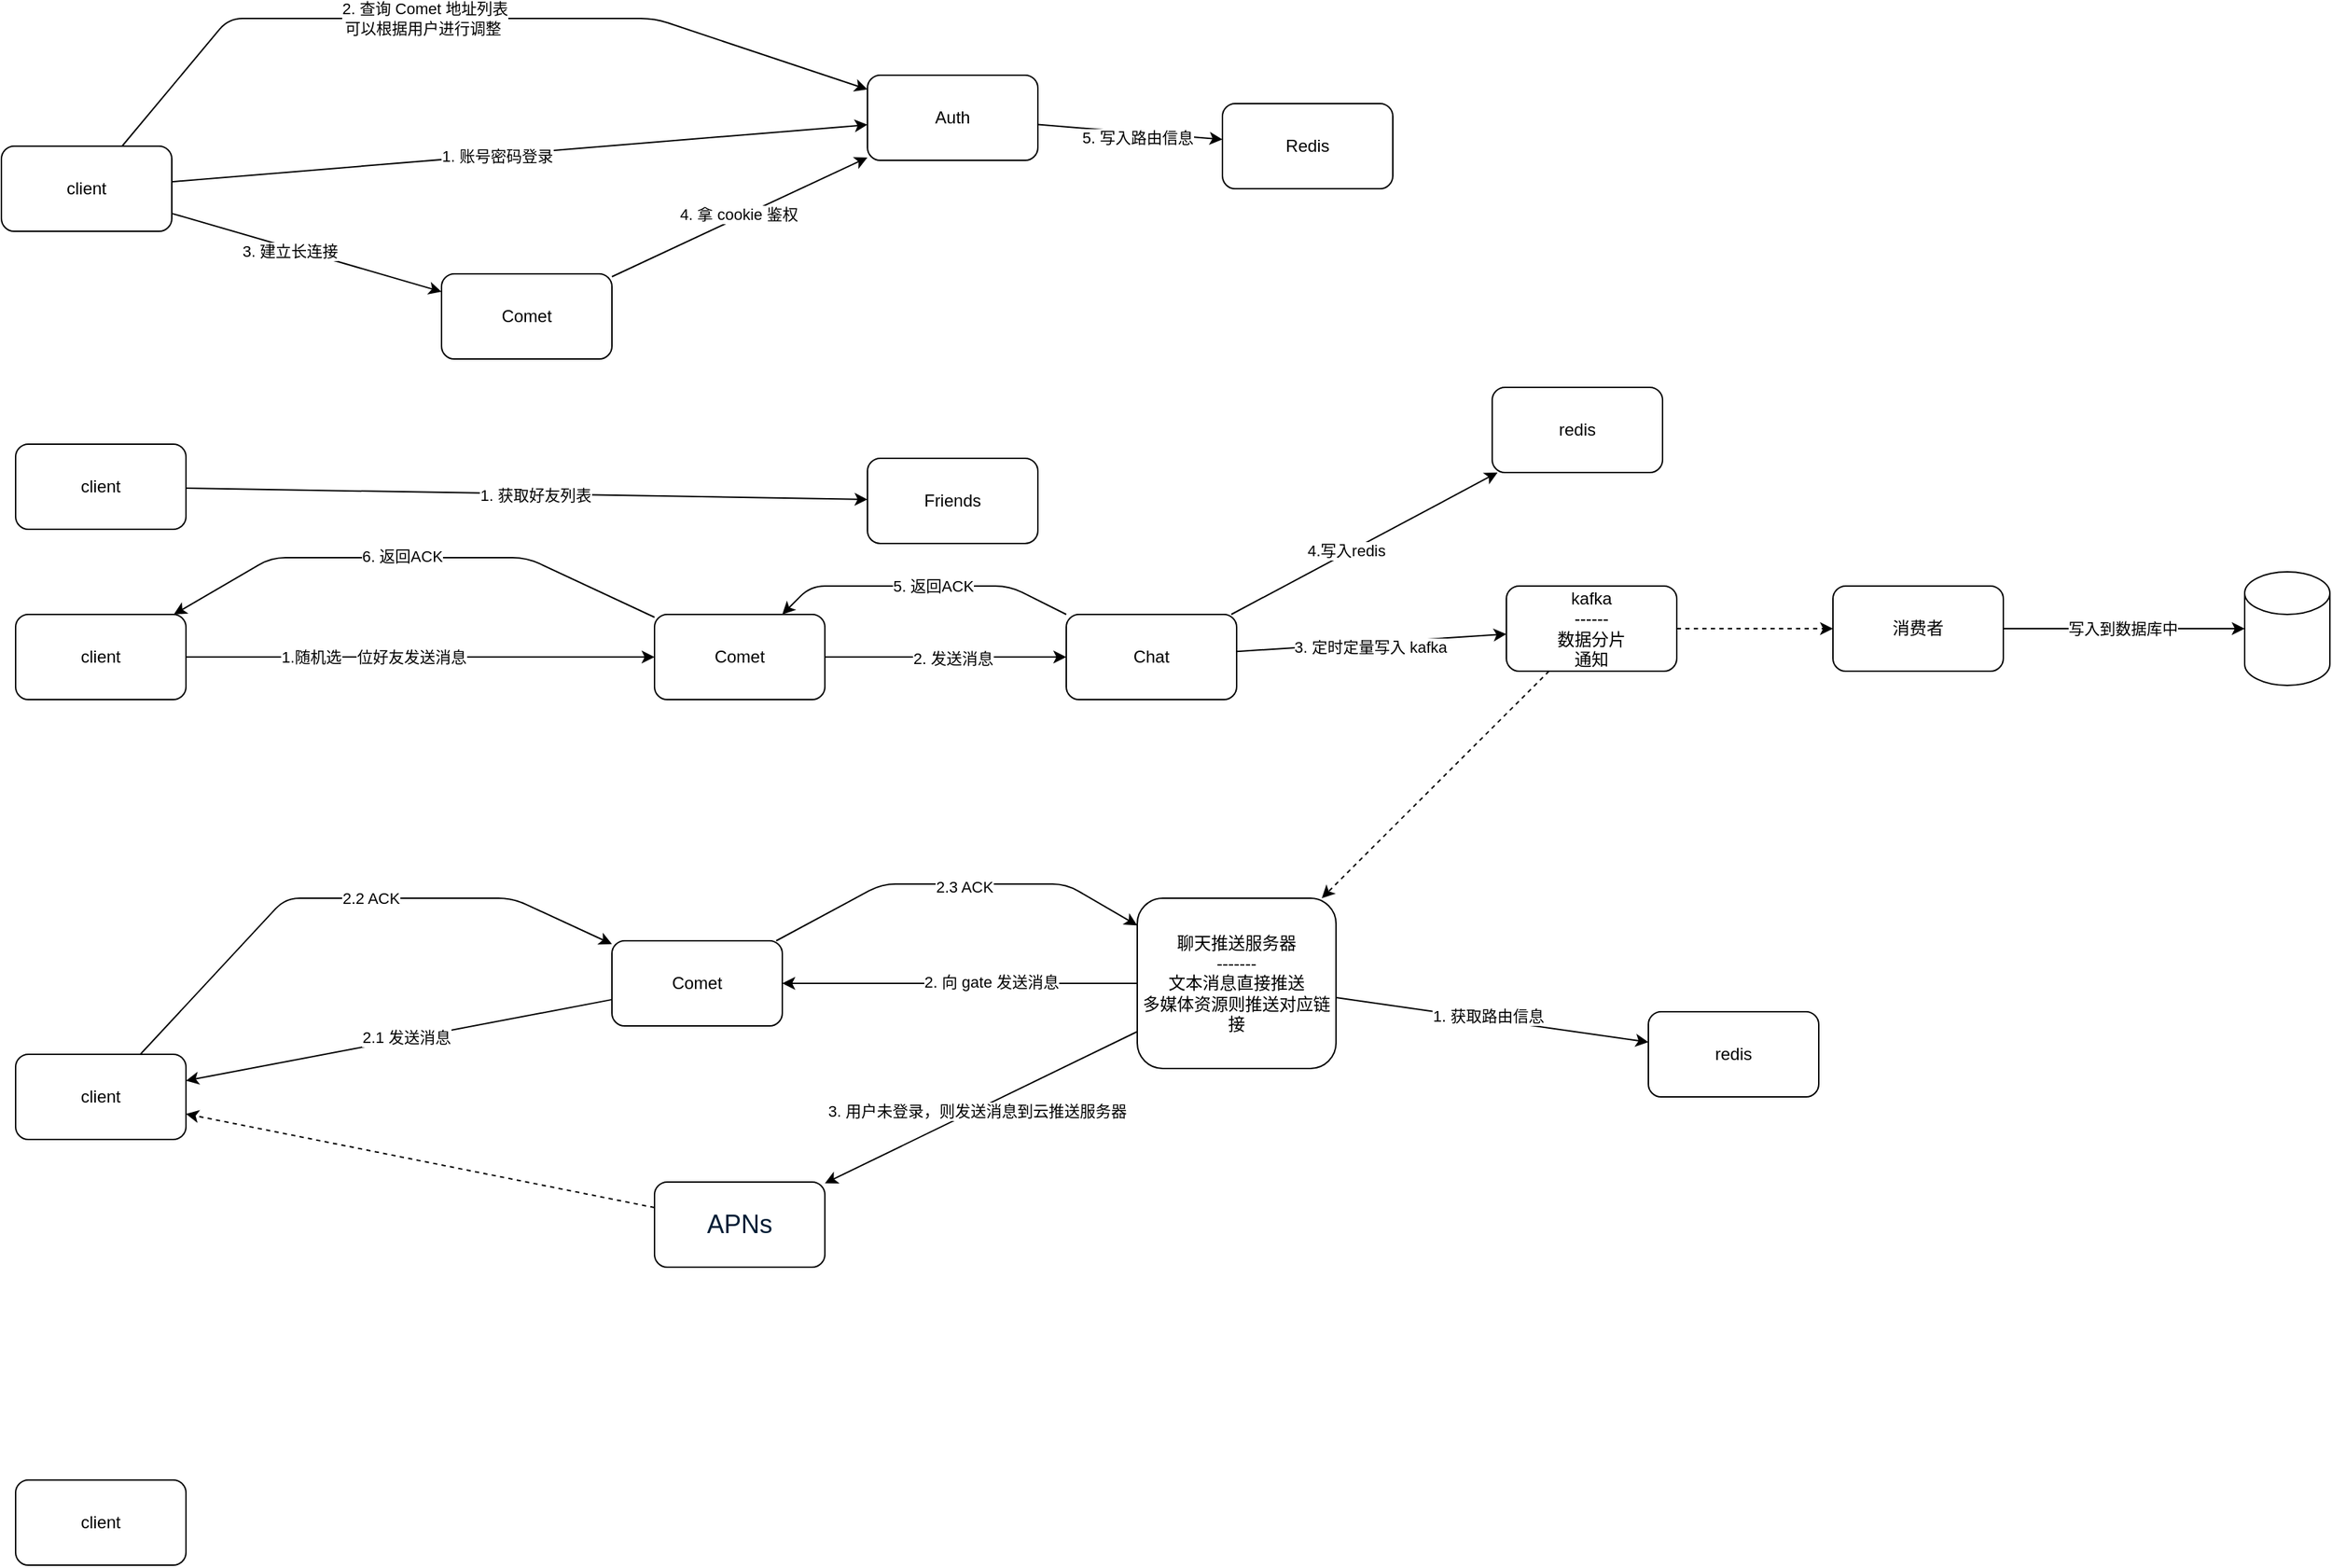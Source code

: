 <mxfile>
    <diagram id="4oIPlBdlR_EqfghesVEE" name="Page-1">
        <mxGraphModel dx="1228" dy="698" grid="1" gridSize="10" guides="1" tooltips="1" connect="1" arrows="1" fold="1" page="1" pageScale="1" pageWidth="827" pageHeight="1169" math="0" shadow="0">
            <root>
                <mxCell id="0"/>
                <mxCell id="1" parent="0"/>
                <mxCell id="4" value="" style="edgeStyle=none;html=1;" edge="1" parent="1" source="2" target="3">
                    <mxGeometry relative="1" as="geometry"/>
                </mxCell>
                <mxCell id="5" value="1. 账号密码登录" style="edgeLabel;html=1;align=center;verticalAlign=middle;resizable=0;points=[];" vertex="1" connectable="0" parent="4">
                    <mxGeometry x="-0.066" relative="1" as="geometry">
                        <mxPoint as="offset"/>
                    </mxGeometry>
                </mxCell>
                <mxCell id="6" style="edgeStyle=none;html=1;" edge="1" parent="1" source="2" target="3">
                    <mxGeometry relative="1" as="geometry">
                        <mxPoint x="220" y="60" as="targetPoint"/>
                        <Array as="points">
                            <mxPoint x="160" y="60"/>
                            <mxPoint x="300" y="60"/>
                            <mxPoint x="460" y="60"/>
                        </Array>
                    </mxGeometry>
                </mxCell>
                <mxCell id="8" value="&lt;span style=&quot;color: rgb(0, 0, 0);&quot;&gt;2. 查询&amp;nbsp;&lt;/span&gt;&lt;span style=&quot;color: rgb(0, 0, 0);&quot;&gt;Comet 地址列表&lt;br&gt;&lt;/span&gt;&lt;span style=&quot;color: rgb(0, 0, 0);&quot;&gt;可以根据用户进行调整&lt;/span&gt;&lt;span style=&quot;color: rgb(0, 0, 0);&quot;&gt;&amp;nbsp;&lt;/span&gt;" style="edgeLabel;html=1;align=center;verticalAlign=middle;resizable=0;points=[];" vertex="1" connectable="0" parent="6">
                    <mxGeometry x="-0.113" relative="1" as="geometry">
                        <mxPoint as="offset"/>
                    </mxGeometry>
                </mxCell>
                <mxCell id="10" style="edgeStyle=none;html=1;" edge="1" parent="1" source="2" target="9">
                    <mxGeometry relative="1" as="geometry"/>
                </mxCell>
                <mxCell id="11" value="3. 建立长连接" style="edgeLabel;html=1;align=center;verticalAlign=middle;resizable=0;points=[];" vertex="1" connectable="0" parent="10">
                    <mxGeometry x="-0.122" y="-2" relative="1" as="geometry">
                        <mxPoint as="offset"/>
                    </mxGeometry>
                </mxCell>
                <mxCell id="15" style="edgeStyle=none;html=1;" edge="1" parent="1" source="17" target="14">
                    <mxGeometry relative="1" as="geometry">
                        <Array as="points"/>
                    </mxGeometry>
                </mxCell>
                <mxCell id="16" value="1. 获取好友列表" style="edgeLabel;html=1;align=center;verticalAlign=middle;resizable=0;points=[];" vertex="1" connectable="0" parent="15">
                    <mxGeometry x="0.025" y="-1" relative="1" as="geometry">
                        <mxPoint as="offset"/>
                    </mxGeometry>
                </mxCell>
                <mxCell id="2" value="client" style="rounded=1;whiteSpace=wrap;html=1;" vertex="1" parent="1">
                    <mxGeometry y="150" width="120" height="60" as="geometry"/>
                </mxCell>
                <mxCell id="3" value="Auth" style="rounded=1;whiteSpace=wrap;html=1;" vertex="1" parent="1">
                    <mxGeometry x="610" y="100" width="120" height="60" as="geometry"/>
                </mxCell>
                <mxCell id="12" style="edgeStyle=none;html=1;" edge="1" parent="1" source="9" target="3">
                    <mxGeometry relative="1" as="geometry"/>
                </mxCell>
                <mxCell id="13" value="4. 拿 cookie 鉴权" style="edgeLabel;html=1;align=center;verticalAlign=middle;resizable=0;points=[];" vertex="1" connectable="0" parent="12">
                    <mxGeometry x="-0.01" y="3" relative="1" as="geometry">
                        <mxPoint x="1" as="offset"/>
                    </mxGeometry>
                </mxCell>
                <mxCell id="41" value="" style="edgeStyle=none;html=1;" edge="1" parent="1" source="3" target="40">
                    <mxGeometry relative="1" as="geometry"/>
                </mxCell>
                <mxCell id="42" value="5. 写入路由信息" style="edgeLabel;html=1;align=center;verticalAlign=middle;resizable=0;points=[];" vertex="1" connectable="0" parent="41">
                    <mxGeometry x="0.076" y="-3" relative="1" as="geometry">
                        <mxPoint as="offset"/>
                    </mxGeometry>
                </mxCell>
                <mxCell id="9" value="Comet" style="rounded=1;whiteSpace=wrap;html=1;" vertex="1" parent="1">
                    <mxGeometry x="310" y="240" width="120" height="60" as="geometry"/>
                </mxCell>
                <mxCell id="14" value="Friends" style="rounded=1;whiteSpace=wrap;html=1;" vertex="1" parent="1">
                    <mxGeometry x="610" y="370" width="120" height="60" as="geometry"/>
                </mxCell>
                <mxCell id="17" value="client" style="rounded=1;whiteSpace=wrap;html=1;" vertex="1" parent="1">
                    <mxGeometry x="10" y="360" width="120" height="60" as="geometry"/>
                </mxCell>
                <mxCell id="20" style="edgeStyle=none;html=1;" edge="1" parent="1" source="18" target="19">
                    <mxGeometry relative="1" as="geometry"/>
                </mxCell>
                <mxCell id="21" value="1.随机选一位好友发送消息" style="edgeLabel;html=1;align=center;verticalAlign=middle;resizable=0;points=[];" vertex="1" connectable="0" parent="20">
                    <mxGeometry x="-0.202" relative="1" as="geometry">
                        <mxPoint as="offset"/>
                    </mxGeometry>
                </mxCell>
                <mxCell id="18" value="client" style="rounded=1;whiteSpace=wrap;html=1;" vertex="1" parent="1">
                    <mxGeometry x="10" y="480" width="120" height="60" as="geometry"/>
                </mxCell>
                <mxCell id="23" style="edgeStyle=none;html=1;" edge="1" parent="1" source="19" target="22">
                    <mxGeometry relative="1" as="geometry"/>
                </mxCell>
                <mxCell id="24" value="2. 发送消息" style="edgeLabel;html=1;align=center;verticalAlign=middle;resizable=0;points=[];" vertex="1" connectable="0" parent="23">
                    <mxGeometry x="0.055" y="-1" relative="1" as="geometry">
                        <mxPoint as="offset"/>
                    </mxGeometry>
                </mxCell>
                <mxCell id="33" style="edgeStyle=none;html=1;" edge="1" parent="1" source="19" target="18">
                    <mxGeometry relative="1" as="geometry">
                        <mxPoint x="260" y="440" as="targetPoint"/>
                        <Array as="points">
                            <mxPoint x="370" y="440"/>
                            <mxPoint x="190" y="440"/>
                        </Array>
                    </mxGeometry>
                </mxCell>
                <mxCell id="34" value="6. 返回ACK" style="edgeLabel;html=1;align=center;verticalAlign=middle;resizable=0;points=[];" vertex="1" connectable="0" parent="33">
                    <mxGeometry x="0.049" y="-1" relative="1" as="geometry">
                        <mxPoint as="offset"/>
                    </mxGeometry>
                </mxCell>
                <mxCell id="19" value="Comet" style="rounded=1;whiteSpace=wrap;html=1;" vertex="1" parent="1">
                    <mxGeometry x="460" y="480" width="120" height="60" as="geometry"/>
                </mxCell>
                <mxCell id="26" style="edgeStyle=none;html=1;" edge="1" parent="1" source="22" target="25">
                    <mxGeometry relative="1" as="geometry"/>
                </mxCell>
                <mxCell id="27" value="3. 定时定量写入 kafka" style="edgeLabel;html=1;align=center;verticalAlign=middle;resizable=0;points=[];" vertex="1" connectable="0" parent="26">
                    <mxGeometry x="-0.018" y="-3" relative="1" as="geometry">
                        <mxPoint as="offset"/>
                    </mxGeometry>
                </mxCell>
                <mxCell id="29" style="edgeStyle=none;html=1;" edge="1" parent="1" source="22" target="28">
                    <mxGeometry relative="1" as="geometry"/>
                </mxCell>
                <mxCell id="30" value="4.写入redis" style="edgeLabel;html=1;align=center;verticalAlign=middle;resizable=0;points=[];" vertex="1" connectable="0" parent="29">
                    <mxGeometry x="-0.134" y="2" relative="1" as="geometry">
                        <mxPoint as="offset"/>
                    </mxGeometry>
                </mxCell>
                <mxCell id="31" style="edgeStyle=none;html=1;" edge="1" parent="1" source="22" target="19">
                    <mxGeometry relative="1" as="geometry">
                        <mxPoint x="650" y="450" as="targetPoint"/>
                        <mxPoint x="740" y="480" as="sourcePoint"/>
                        <Array as="points">
                            <mxPoint x="710" y="460"/>
                            <mxPoint x="570" y="460"/>
                        </Array>
                    </mxGeometry>
                </mxCell>
                <mxCell id="32" value="5. 返回ACK" style="edgeLabel;html=1;align=center;verticalAlign=middle;resizable=0;points=[];" vertex="1" connectable="0" parent="31">
                    <mxGeometry x="-0.076" relative="1" as="geometry">
                        <mxPoint as="offset"/>
                    </mxGeometry>
                </mxCell>
                <mxCell id="44" style="edgeStyle=none;html=1;" edge="1" parent="1" source="51" target="43">
                    <mxGeometry relative="1" as="geometry">
                        <Array as="points"/>
                    </mxGeometry>
                </mxCell>
                <mxCell id="45" value="2. 向 gate 发送消息" style="edgeLabel;html=1;align=center;verticalAlign=middle;resizable=0;points=[];" vertex="1" connectable="0" parent="44">
                    <mxGeometry x="-0.173" y="-1" relative="1" as="geometry">
                        <mxPoint as="offset"/>
                    </mxGeometry>
                </mxCell>
                <mxCell id="22" value="Chat" style="rounded=1;whiteSpace=wrap;html=1;" vertex="1" parent="1">
                    <mxGeometry x="750" y="480" width="120" height="60" as="geometry"/>
                </mxCell>
                <mxCell id="36" style="edgeStyle=none;html=1;dashed=1;" edge="1" parent="1" source="25" target="35">
                    <mxGeometry relative="1" as="geometry"/>
                </mxCell>
                <mxCell id="52" style="edgeStyle=none;html=1;dashed=1;" edge="1" parent="1" source="25" target="51">
                    <mxGeometry relative="1" as="geometry"/>
                </mxCell>
                <mxCell id="25" value="kafka&lt;br&gt;------&lt;br&gt;数据分片&lt;br&gt;通知" style="rounded=1;whiteSpace=wrap;html=1;" vertex="1" parent="1">
                    <mxGeometry x="1060" y="460" width="120" height="60" as="geometry"/>
                </mxCell>
                <mxCell id="28" value="redis" style="rounded=1;whiteSpace=wrap;html=1;" vertex="1" parent="1">
                    <mxGeometry x="1050" y="320" width="120" height="60" as="geometry"/>
                </mxCell>
                <mxCell id="38" style="edgeStyle=none;html=1;" edge="1" parent="1" source="35" target="37">
                    <mxGeometry relative="1" as="geometry"/>
                </mxCell>
                <mxCell id="39" value="写入到数据库中" style="edgeLabel;html=1;align=center;verticalAlign=middle;resizable=0;points=[];" vertex="1" connectable="0" parent="38">
                    <mxGeometry x="-0.02" relative="1" as="geometry">
                        <mxPoint as="offset"/>
                    </mxGeometry>
                </mxCell>
                <mxCell id="35" value="消费者" style="rounded=1;whiteSpace=wrap;html=1;" vertex="1" parent="1">
                    <mxGeometry x="1290" y="460" width="120" height="60" as="geometry"/>
                </mxCell>
                <mxCell id="37" value="" style="shape=cylinder3;whiteSpace=wrap;html=1;boundedLbl=1;backgroundOutline=1;size=15;" vertex="1" parent="1">
                    <mxGeometry x="1580" y="450" width="60" height="80" as="geometry"/>
                </mxCell>
                <mxCell id="40" value="Redis" style="whiteSpace=wrap;html=1;rounded=1;" vertex="1" parent="1">
                    <mxGeometry x="860" y="120" width="120" height="60" as="geometry"/>
                </mxCell>
                <mxCell id="47" style="edgeStyle=none;html=1;" edge="1" parent="1" source="43" target="46">
                    <mxGeometry relative="1" as="geometry"/>
                </mxCell>
                <mxCell id="61" value="2.1 发送消息" style="edgeLabel;html=1;align=center;verticalAlign=middle;resizable=0;points=[];" vertex="1" connectable="0" parent="47">
                    <mxGeometry x="-0.035" y="-1" relative="1" as="geometry">
                        <mxPoint as="offset"/>
                    </mxGeometry>
                </mxCell>
                <mxCell id="64" style="edgeStyle=none;html=1;" edge="1" parent="1" source="43" target="51">
                    <mxGeometry relative="1" as="geometry">
                        <mxPoint x="700" y="660" as="targetPoint"/>
                        <Array as="points">
                            <mxPoint x="620" y="670"/>
                            <mxPoint x="750" y="670"/>
                        </Array>
                    </mxGeometry>
                </mxCell>
                <mxCell id="65" value="2.3 ACK" style="edgeLabel;html=1;align=center;verticalAlign=middle;resizable=0;points=[];" vertex="1" connectable="0" parent="64">
                    <mxGeometry x="0.042" y="-2" relative="1" as="geometry">
                        <mxPoint as="offset"/>
                    </mxGeometry>
                </mxCell>
                <mxCell id="43" value="Comet" style="rounded=1;whiteSpace=wrap;html=1;" vertex="1" parent="1">
                    <mxGeometry x="430" y="710" width="120" height="60" as="geometry"/>
                </mxCell>
                <mxCell id="62" style="edgeStyle=none;html=1;" edge="1" parent="1" source="46" target="43">
                    <mxGeometry relative="1" as="geometry">
                        <mxPoint x="310" y="680" as="targetPoint"/>
                        <Array as="points">
                            <mxPoint x="200" y="680"/>
                            <mxPoint x="360" y="680"/>
                        </Array>
                    </mxGeometry>
                </mxCell>
                <mxCell id="63" value="2.2 ACK" style="edgeLabel;html=1;align=center;verticalAlign=middle;resizable=0;points=[];" vertex="1" connectable="0" parent="62">
                    <mxGeometry x="0.085" relative="1" as="geometry">
                        <mxPoint as="offset"/>
                    </mxGeometry>
                </mxCell>
                <mxCell id="46" value="client" style="rounded=1;whiteSpace=wrap;html=1;" vertex="1" parent="1">
                    <mxGeometry x="10" y="790" width="120" height="60" as="geometry"/>
                </mxCell>
                <mxCell id="54" style="edgeStyle=none;html=1;" edge="1" parent="1" source="51" target="53">
                    <mxGeometry relative="1" as="geometry"/>
                </mxCell>
                <mxCell id="55" value="1. 获取路由信息" style="edgeLabel;html=1;align=center;verticalAlign=middle;resizable=0;points=[];" vertex="1" connectable="0" parent="54">
                    <mxGeometry x="-0.032" y="2" relative="1" as="geometry">
                        <mxPoint as="offset"/>
                    </mxGeometry>
                </mxCell>
                <mxCell id="57" style="edgeStyle=none;html=1;" edge="1" parent="1" source="51" target="56">
                    <mxGeometry relative="1" as="geometry"/>
                </mxCell>
                <mxCell id="58" value="3. 用户未登录，则发送消息到云推送服务器" style="edgeLabel;html=1;align=center;verticalAlign=middle;resizable=0;points=[];" vertex="1" connectable="0" parent="57">
                    <mxGeometry x="0.027" y="1" relative="1" as="geometry">
                        <mxPoint x="-1" as="offset"/>
                    </mxGeometry>
                </mxCell>
                <mxCell id="51" value="聊天推送服务器&lt;br&gt;-------&lt;br&gt;文本消息直接推送&lt;br&gt;多媒体资源则推送对应链接" style="rounded=1;whiteSpace=wrap;html=1;" vertex="1" parent="1">
                    <mxGeometry x="800" y="680" width="140" height="120" as="geometry"/>
                </mxCell>
                <mxCell id="53" value="redis" style="rounded=1;whiteSpace=wrap;html=1;" vertex="1" parent="1">
                    <mxGeometry x="1160" y="760" width="120" height="60" as="geometry"/>
                </mxCell>
                <mxCell id="59" style="edgeStyle=none;html=1;dashed=1;" edge="1" parent="1" source="56" target="46">
                    <mxGeometry relative="1" as="geometry"/>
                </mxCell>
                <mxCell id="56" value="&lt;span style=&quot;color: rgb(0, 29, 53); font-family: Arial, sans-serif; font-size: 18px; text-align: start; background-color: rgb(255, 255, 255);&quot;&gt;APNs&lt;/span&gt;" style="rounded=1;whiteSpace=wrap;html=1;" vertex="1" parent="1">
                    <mxGeometry x="460" y="880" width="120" height="60" as="geometry"/>
                </mxCell>
                <mxCell id="66" value="client" style="rounded=1;whiteSpace=wrap;html=1;" vertex="1" parent="1">
                    <mxGeometry x="10" y="1090" width="120" height="60" as="geometry"/>
                </mxCell>
            </root>
        </mxGraphModel>
    </diagram>
</mxfile>